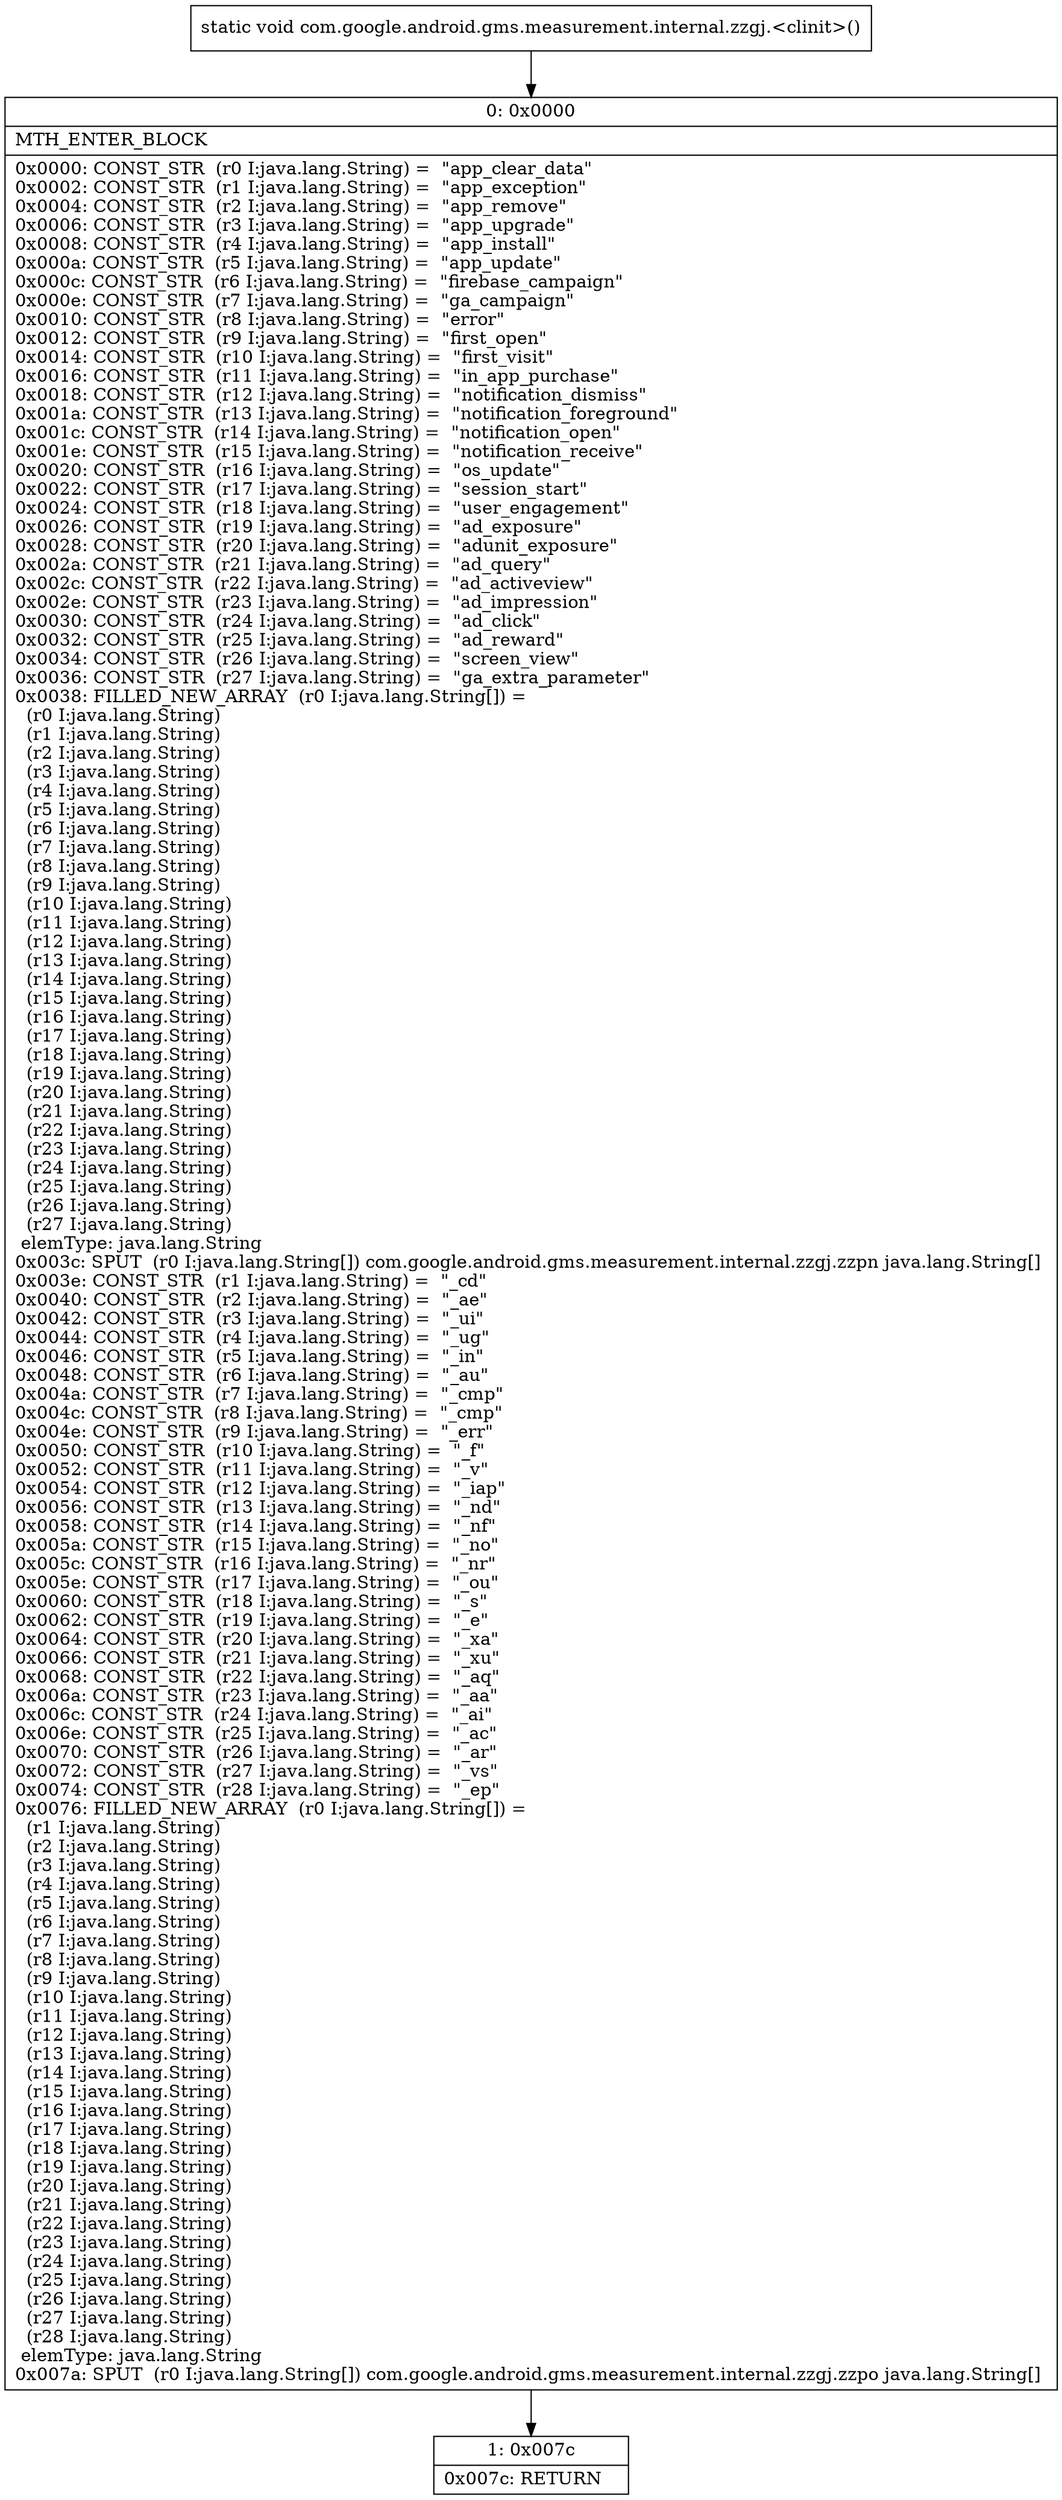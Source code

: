 digraph "CFG forcom.google.android.gms.measurement.internal.zzgj.\<clinit\>()V" {
Node_0 [shape=record,label="{0\:\ 0x0000|MTH_ENTER_BLOCK\l|0x0000: CONST_STR  (r0 I:java.lang.String) =  \"app_clear_data\" \l0x0002: CONST_STR  (r1 I:java.lang.String) =  \"app_exception\" \l0x0004: CONST_STR  (r2 I:java.lang.String) =  \"app_remove\" \l0x0006: CONST_STR  (r3 I:java.lang.String) =  \"app_upgrade\" \l0x0008: CONST_STR  (r4 I:java.lang.String) =  \"app_install\" \l0x000a: CONST_STR  (r5 I:java.lang.String) =  \"app_update\" \l0x000c: CONST_STR  (r6 I:java.lang.String) =  \"firebase_campaign\" \l0x000e: CONST_STR  (r7 I:java.lang.String) =  \"ga_campaign\" \l0x0010: CONST_STR  (r8 I:java.lang.String) =  \"error\" \l0x0012: CONST_STR  (r9 I:java.lang.String) =  \"first_open\" \l0x0014: CONST_STR  (r10 I:java.lang.String) =  \"first_visit\" \l0x0016: CONST_STR  (r11 I:java.lang.String) =  \"in_app_purchase\" \l0x0018: CONST_STR  (r12 I:java.lang.String) =  \"notification_dismiss\" \l0x001a: CONST_STR  (r13 I:java.lang.String) =  \"notification_foreground\" \l0x001c: CONST_STR  (r14 I:java.lang.String) =  \"notification_open\" \l0x001e: CONST_STR  (r15 I:java.lang.String) =  \"notification_receive\" \l0x0020: CONST_STR  (r16 I:java.lang.String) =  \"os_update\" \l0x0022: CONST_STR  (r17 I:java.lang.String) =  \"session_start\" \l0x0024: CONST_STR  (r18 I:java.lang.String) =  \"user_engagement\" \l0x0026: CONST_STR  (r19 I:java.lang.String) =  \"ad_exposure\" \l0x0028: CONST_STR  (r20 I:java.lang.String) =  \"adunit_exposure\" \l0x002a: CONST_STR  (r21 I:java.lang.String) =  \"ad_query\" \l0x002c: CONST_STR  (r22 I:java.lang.String) =  \"ad_activeview\" \l0x002e: CONST_STR  (r23 I:java.lang.String) =  \"ad_impression\" \l0x0030: CONST_STR  (r24 I:java.lang.String) =  \"ad_click\" \l0x0032: CONST_STR  (r25 I:java.lang.String) =  \"ad_reward\" \l0x0034: CONST_STR  (r26 I:java.lang.String) =  \"screen_view\" \l0x0036: CONST_STR  (r27 I:java.lang.String) =  \"ga_extra_parameter\" \l0x0038: FILLED_NEW_ARRAY  (r0 I:java.lang.String[]) = \l  (r0 I:java.lang.String)\l  (r1 I:java.lang.String)\l  (r2 I:java.lang.String)\l  (r3 I:java.lang.String)\l  (r4 I:java.lang.String)\l  (r5 I:java.lang.String)\l  (r6 I:java.lang.String)\l  (r7 I:java.lang.String)\l  (r8 I:java.lang.String)\l  (r9 I:java.lang.String)\l  (r10 I:java.lang.String)\l  (r11 I:java.lang.String)\l  (r12 I:java.lang.String)\l  (r13 I:java.lang.String)\l  (r14 I:java.lang.String)\l  (r15 I:java.lang.String)\l  (r16 I:java.lang.String)\l  (r17 I:java.lang.String)\l  (r18 I:java.lang.String)\l  (r19 I:java.lang.String)\l  (r20 I:java.lang.String)\l  (r21 I:java.lang.String)\l  (r22 I:java.lang.String)\l  (r23 I:java.lang.String)\l  (r24 I:java.lang.String)\l  (r25 I:java.lang.String)\l  (r26 I:java.lang.String)\l  (r27 I:java.lang.String)\l elemType: java.lang.String \l0x003c: SPUT  (r0 I:java.lang.String[]) com.google.android.gms.measurement.internal.zzgj.zzpn java.lang.String[] \l0x003e: CONST_STR  (r1 I:java.lang.String) =  \"_cd\" \l0x0040: CONST_STR  (r2 I:java.lang.String) =  \"_ae\" \l0x0042: CONST_STR  (r3 I:java.lang.String) =  \"_ui\" \l0x0044: CONST_STR  (r4 I:java.lang.String) =  \"_ug\" \l0x0046: CONST_STR  (r5 I:java.lang.String) =  \"_in\" \l0x0048: CONST_STR  (r6 I:java.lang.String) =  \"_au\" \l0x004a: CONST_STR  (r7 I:java.lang.String) =  \"_cmp\" \l0x004c: CONST_STR  (r8 I:java.lang.String) =  \"_cmp\" \l0x004e: CONST_STR  (r9 I:java.lang.String) =  \"_err\" \l0x0050: CONST_STR  (r10 I:java.lang.String) =  \"_f\" \l0x0052: CONST_STR  (r11 I:java.lang.String) =  \"_v\" \l0x0054: CONST_STR  (r12 I:java.lang.String) =  \"_iap\" \l0x0056: CONST_STR  (r13 I:java.lang.String) =  \"_nd\" \l0x0058: CONST_STR  (r14 I:java.lang.String) =  \"_nf\" \l0x005a: CONST_STR  (r15 I:java.lang.String) =  \"_no\" \l0x005c: CONST_STR  (r16 I:java.lang.String) =  \"_nr\" \l0x005e: CONST_STR  (r17 I:java.lang.String) =  \"_ou\" \l0x0060: CONST_STR  (r18 I:java.lang.String) =  \"_s\" \l0x0062: CONST_STR  (r19 I:java.lang.String) =  \"_e\" \l0x0064: CONST_STR  (r20 I:java.lang.String) =  \"_xa\" \l0x0066: CONST_STR  (r21 I:java.lang.String) =  \"_xu\" \l0x0068: CONST_STR  (r22 I:java.lang.String) =  \"_aq\" \l0x006a: CONST_STR  (r23 I:java.lang.String) =  \"_aa\" \l0x006c: CONST_STR  (r24 I:java.lang.String) =  \"_ai\" \l0x006e: CONST_STR  (r25 I:java.lang.String) =  \"_ac\" \l0x0070: CONST_STR  (r26 I:java.lang.String) =  \"_ar\" \l0x0072: CONST_STR  (r27 I:java.lang.String) =  \"_vs\" \l0x0074: CONST_STR  (r28 I:java.lang.String) =  \"_ep\" \l0x0076: FILLED_NEW_ARRAY  (r0 I:java.lang.String[]) = \l  (r1 I:java.lang.String)\l  (r2 I:java.lang.String)\l  (r3 I:java.lang.String)\l  (r4 I:java.lang.String)\l  (r5 I:java.lang.String)\l  (r6 I:java.lang.String)\l  (r7 I:java.lang.String)\l  (r8 I:java.lang.String)\l  (r9 I:java.lang.String)\l  (r10 I:java.lang.String)\l  (r11 I:java.lang.String)\l  (r12 I:java.lang.String)\l  (r13 I:java.lang.String)\l  (r14 I:java.lang.String)\l  (r15 I:java.lang.String)\l  (r16 I:java.lang.String)\l  (r17 I:java.lang.String)\l  (r18 I:java.lang.String)\l  (r19 I:java.lang.String)\l  (r20 I:java.lang.String)\l  (r21 I:java.lang.String)\l  (r22 I:java.lang.String)\l  (r23 I:java.lang.String)\l  (r24 I:java.lang.String)\l  (r25 I:java.lang.String)\l  (r26 I:java.lang.String)\l  (r27 I:java.lang.String)\l  (r28 I:java.lang.String)\l elemType: java.lang.String \l0x007a: SPUT  (r0 I:java.lang.String[]) com.google.android.gms.measurement.internal.zzgj.zzpo java.lang.String[] \l}"];
Node_1 [shape=record,label="{1\:\ 0x007c|0x007c: RETURN   \l}"];
MethodNode[shape=record,label="{static void com.google.android.gms.measurement.internal.zzgj.\<clinit\>() }"];
MethodNode -> Node_0;
Node_0 -> Node_1;
}

